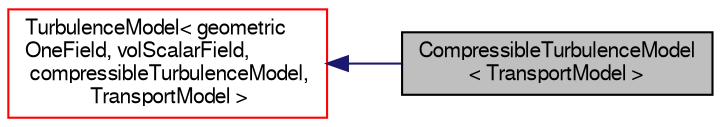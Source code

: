 digraph "CompressibleTurbulenceModel&lt; TransportModel &gt;"
{
  bgcolor="transparent";
  edge [fontname="FreeSans",fontsize="10",labelfontname="FreeSans",labelfontsize="10"];
  node [fontname="FreeSans",fontsize="10",shape=record];
  rankdir="LR";
  Node0 [label="CompressibleTurbulenceModel\l\< TransportModel \>",height=0.2,width=0.4,color="black", fillcolor="grey75", style="filled", fontcolor="black"];
  Node1 -> Node0 [dir="back",color="midnightblue",fontsize="10",style="solid",fontname="FreeSans"];
  Node1 [label="TurbulenceModel\< geometric\lOneField, volScalarField,\l compressibleTurbulenceModel,\l TransportModel \>",height=0.2,width=0.4,color="red",URL="$a31310.html"];
}
